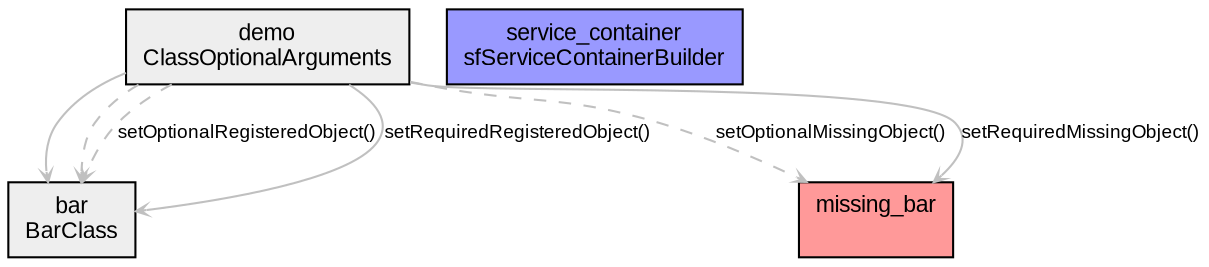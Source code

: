 digraph sc {
  ratio="compress"
  node [fontsize="11" fontname="Arial" shape="record"];
  edge [fontsize="9" fontname="Arial" color="grey" arrowhead="open" arrowsize="0.5"];

  node_bar [label="bar\nBarClass\n", shape=record, fillcolor="#eeeeee", style="filled"];
  node_demo [label="demo\nClassOptionalArguments\n", shape=record, fillcolor="#eeeeee", style="filled"];
  node_service_container [label="service_container\nsfServiceContainerBuilder\n", shape=record, fillcolor="#9999ff", style="filled"];
  node_missing_bar [label="missing_bar\n\n", shape=record, fillcolor="#ff9999", style="filled"];
  node_demo -> node_bar [label="" style="filled"];
  node_demo -> node_bar [label="" style="dashed"];
  node_demo -> node_bar [label="setOptionalRegisteredObject()" style="dashed"];
  node_demo -> node_bar [label="setRequiredRegisteredObject()" style="filled"];
  node_demo -> node_missing_bar [label="setOptionalMissingObject()" style="dashed"];
  node_demo -> node_missing_bar [label="setRequiredMissingObject()" style="filled"];
}
